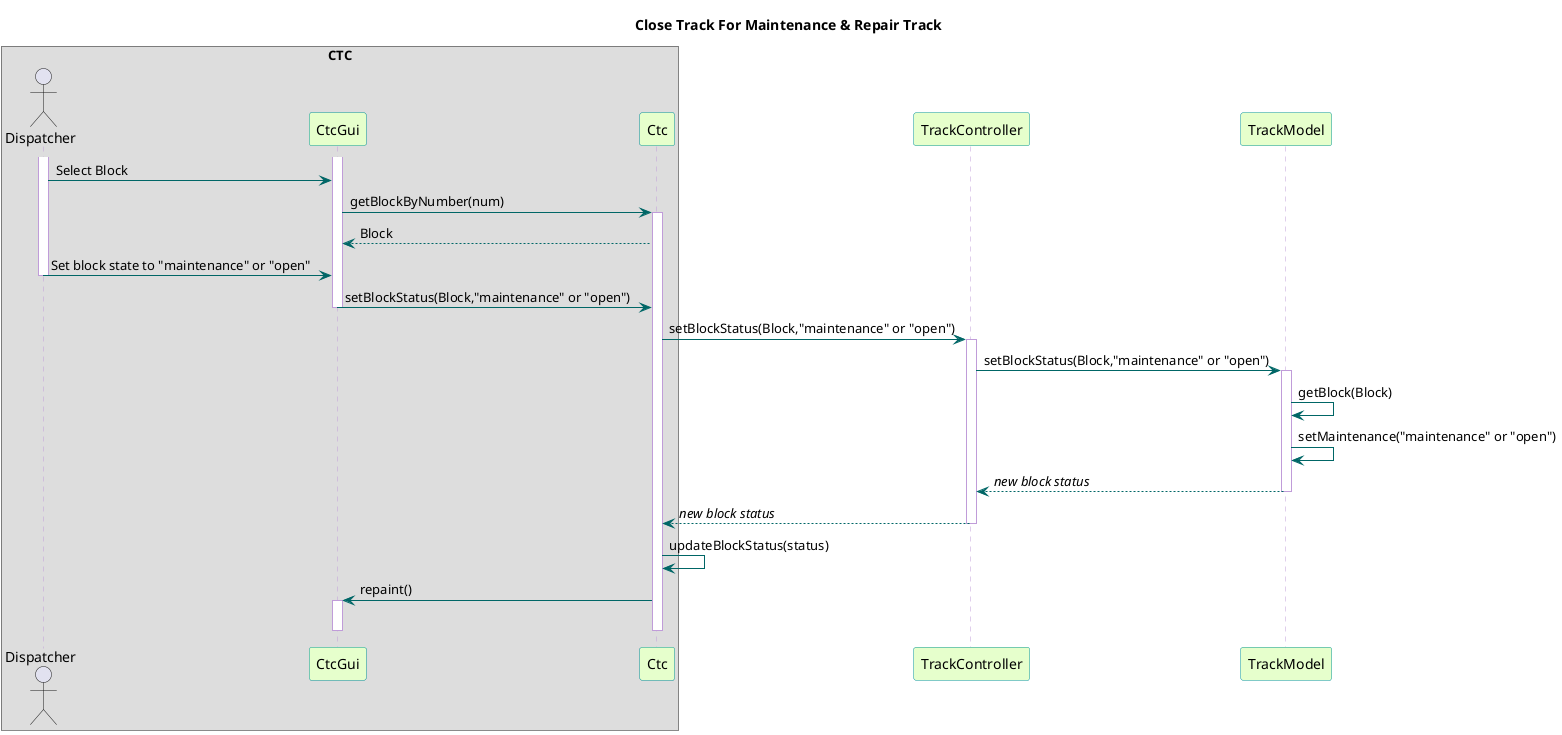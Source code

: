 @startuml

title Close Track For Maintenance & Repair Track

skinparam sequence {
  BackgroundColor transparent
  ParticipantBackgroundColor #e6ffcc
  ParticipantBorderColor 	#049595
  PackageBorderCOlor  #049595
  ArrowColor #006666
  LifeLineBorderColor #c09cd9
}

box "CTC"
actor Dispatcher
participant CtcGui
participant Ctc
end box
participant TrackController
participant TrackModel

activate CtcGui
activate Dispatcher
Dispatcher -> CtcGui : Select Block
CtcGui -> Ctc : getBlockByNumber(num)
activate Ctc
Ctc --> CtcGui : Block
Dispatcher -> CtcGui : Set block state to "maintenance" or "open"
deactivate Dispatcher
CtcGui -> Ctc : setBlockStatus(Block,"maintenance" or "open")
deactivate CtcGui

Ctc -> TrackController : setBlockStatus(Block,"maintenance" or "open")

activate TrackController
TrackController -> TrackModel : setBlockStatus(Block,"maintenance" or "open")

activate TrackModel
TrackModel -> TrackModel : getBlock(Block)
TrackModel -> TrackModel : setMaintenance("maintenance" or "open")
TrackModel --> TrackController : //new block status//
deactivate TrackModel

TrackController --> Ctc : //new block status//
deactivate TrackController

Ctc -> Ctc : updateBlockStatus(status)
Ctc -> CtcGui : repaint()
activate CtcGui
deactivate CtcGui
deactivate Ctc
@enduml

